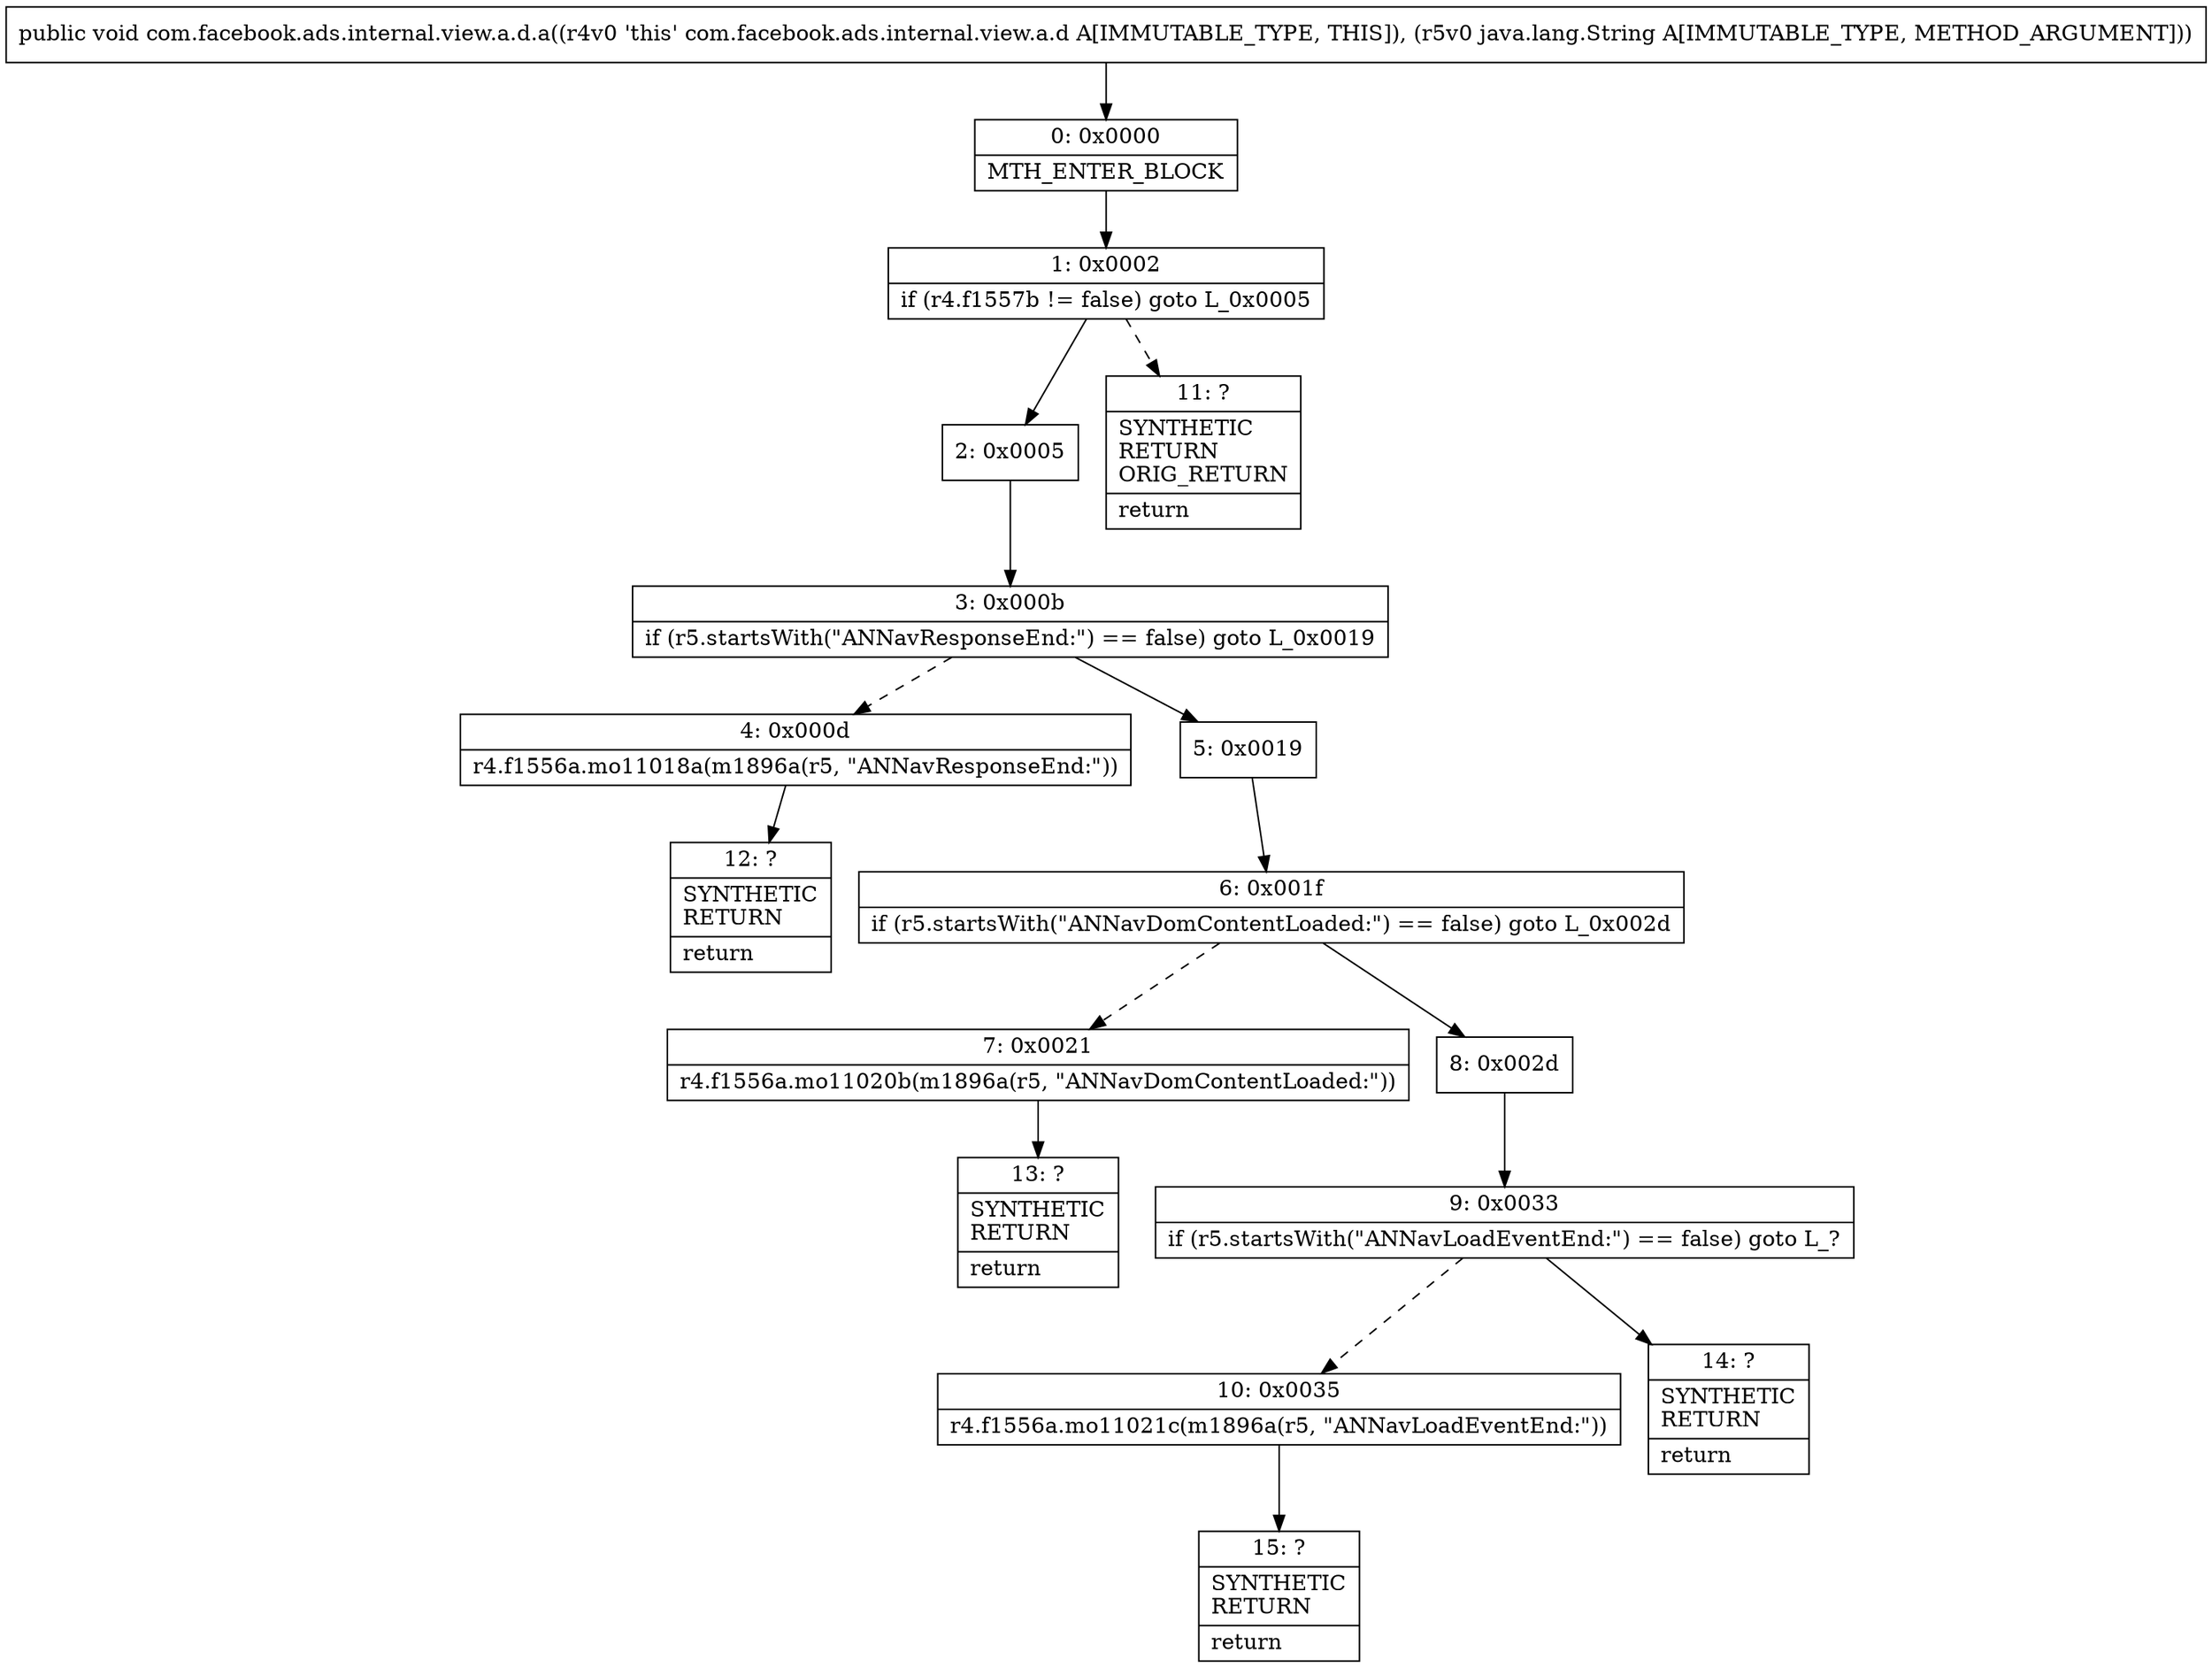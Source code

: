 digraph "CFG forcom.facebook.ads.internal.view.a.d.a(Ljava\/lang\/String;)V" {
Node_0 [shape=record,label="{0\:\ 0x0000|MTH_ENTER_BLOCK\l}"];
Node_1 [shape=record,label="{1\:\ 0x0002|if (r4.f1557b != false) goto L_0x0005\l}"];
Node_2 [shape=record,label="{2\:\ 0x0005}"];
Node_3 [shape=record,label="{3\:\ 0x000b|if (r5.startsWith(\"ANNavResponseEnd:\") == false) goto L_0x0019\l}"];
Node_4 [shape=record,label="{4\:\ 0x000d|r4.f1556a.mo11018a(m1896a(r5, \"ANNavResponseEnd:\"))\l}"];
Node_5 [shape=record,label="{5\:\ 0x0019}"];
Node_6 [shape=record,label="{6\:\ 0x001f|if (r5.startsWith(\"ANNavDomContentLoaded:\") == false) goto L_0x002d\l}"];
Node_7 [shape=record,label="{7\:\ 0x0021|r4.f1556a.mo11020b(m1896a(r5, \"ANNavDomContentLoaded:\"))\l}"];
Node_8 [shape=record,label="{8\:\ 0x002d}"];
Node_9 [shape=record,label="{9\:\ 0x0033|if (r5.startsWith(\"ANNavLoadEventEnd:\") == false) goto L_?\l}"];
Node_10 [shape=record,label="{10\:\ 0x0035|r4.f1556a.mo11021c(m1896a(r5, \"ANNavLoadEventEnd:\"))\l}"];
Node_11 [shape=record,label="{11\:\ ?|SYNTHETIC\lRETURN\lORIG_RETURN\l|return\l}"];
Node_12 [shape=record,label="{12\:\ ?|SYNTHETIC\lRETURN\l|return\l}"];
Node_13 [shape=record,label="{13\:\ ?|SYNTHETIC\lRETURN\l|return\l}"];
Node_14 [shape=record,label="{14\:\ ?|SYNTHETIC\lRETURN\l|return\l}"];
Node_15 [shape=record,label="{15\:\ ?|SYNTHETIC\lRETURN\l|return\l}"];
MethodNode[shape=record,label="{public void com.facebook.ads.internal.view.a.d.a((r4v0 'this' com.facebook.ads.internal.view.a.d A[IMMUTABLE_TYPE, THIS]), (r5v0 java.lang.String A[IMMUTABLE_TYPE, METHOD_ARGUMENT])) }"];
MethodNode -> Node_0;
Node_0 -> Node_1;
Node_1 -> Node_2;
Node_1 -> Node_11[style=dashed];
Node_2 -> Node_3;
Node_3 -> Node_4[style=dashed];
Node_3 -> Node_5;
Node_4 -> Node_12;
Node_5 -> Node_6;
Node_6 -> Node_7[style=dashed];
Node_6 -> Node_8;
Node_7 -> Node_13;
Node_8 -> Node_9;
Node_9 -> Node_10[style=dashed];
Node_9 -> Node_14;
Node_10 -> Node_15;
}

